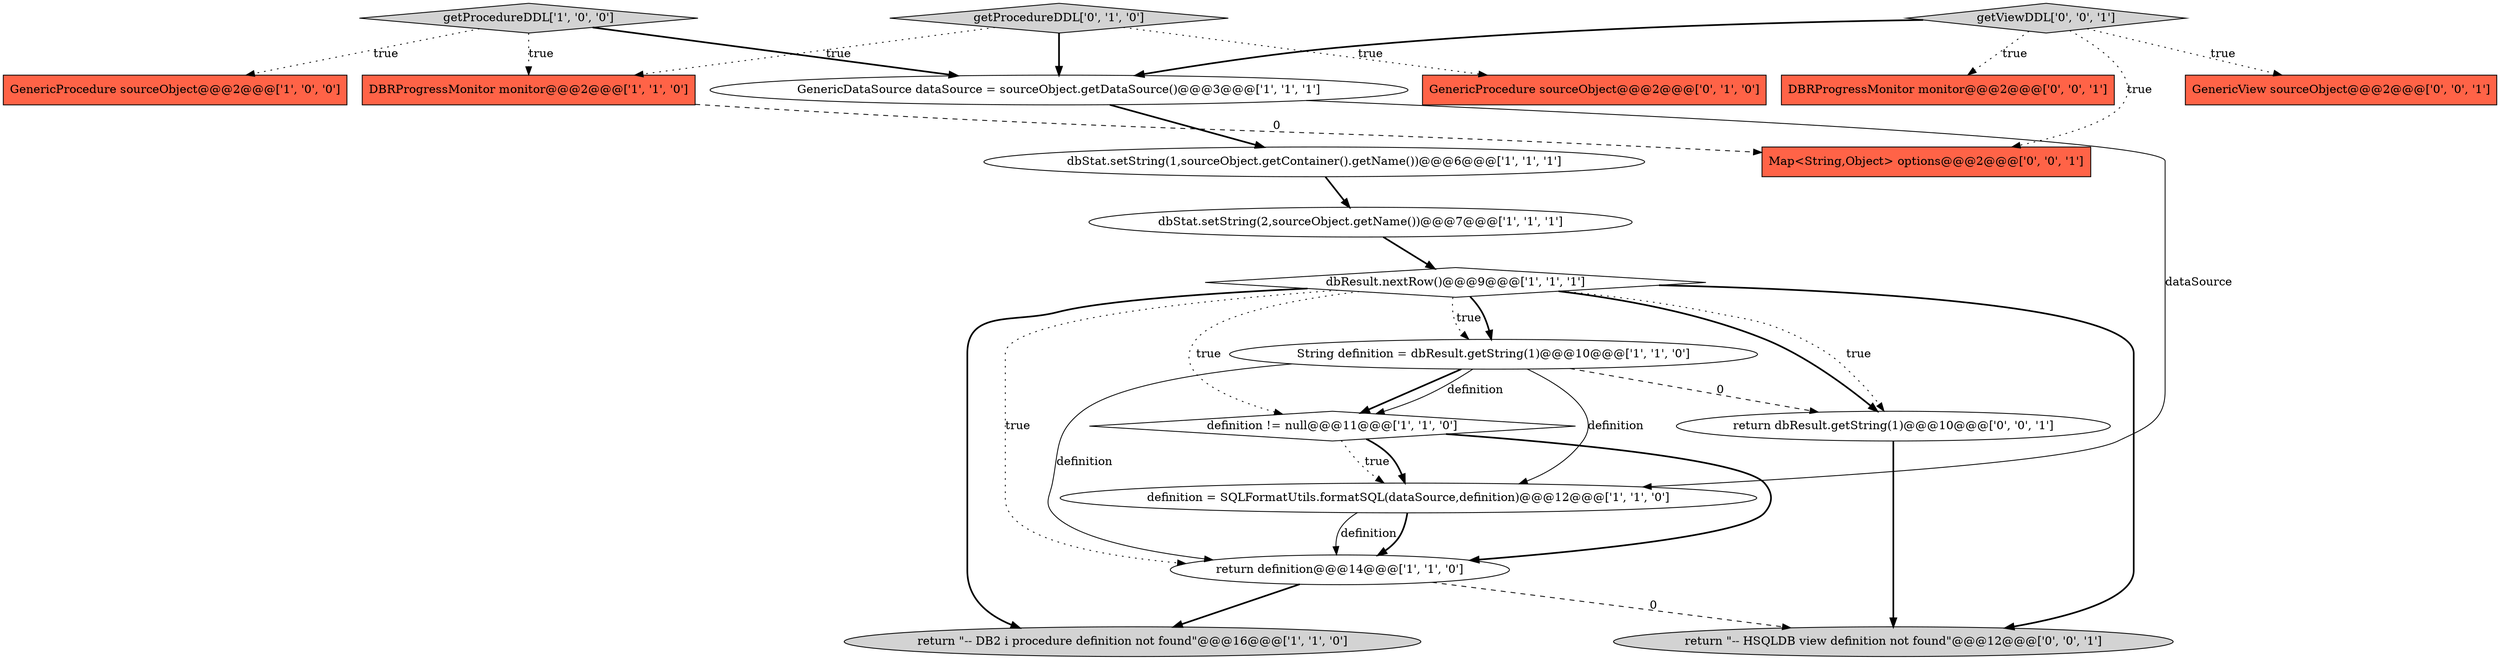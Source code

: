 digraph {
5 [style = filled, label = "return \"-- DB2 i procedure definition not found\"@@@16@@@['1', '1', '0']", fillcolor = lightgray, shape = ellipse image = "AAA0AAABBB1BBB"];
4 [style = filled, label = "GenericDataSource dataSource = sourceObject.getDataSource()@@@3@@@['1', '1', '1']", fillcolor = white, shape = ellipse image = "AAA0AAABBB1BBB"];
11 [style = filled, label = "definition != null@@@11@@@['1', '1', '0']", fillcolor = white, shape = diamond image = "AAA0AAABBB1BBB"];
14 [style = filled, label = "DBRProgressMonitor monitor@@@2@@@['0', '0', '1']", fillcolor = tomato, shape = box image = "AAA0AAABBB3BBB"];
10 [style = filled, label = "DBRProgressMonitor monitor@@@2@@@['1', '1', '0']", fillcolor = tomato, shape = box image = "AAA0AAABBB1BBB"];
9 [style = filled, label = "getProcedureDDL['1', '0', '0']", fillcolor = lightgray, shape = diamond image = "AAA0AAABBB1BBB"];
8 [style = filled, label = "dbResult.nextRow()@@@9@@@['1', '1', '1']", fillcolor = white, shape = diamond image = "AAA0AAABBB1BBB"];
1 [style = filled, label = "dbStat.setString(1,sourceObject.getContainer().getName())@@@6@@@['1', '1', '1']", fillcolor = white, shape = ellipse image = "AAA0AAABBB1BBB"];
7 [style = filled, label = "definition = SQLFormatUtils.formatSQL(dataSource,definition)@@@12@@@['1', '1', '0']", fillcolor = white, shape = ellipse image = "AAA0AAABBB1BBB"];
15 [style = filled, label = "GenericView sourceObject@@@2@@@['0', '0', '1']", fillcolor = tomato, shape = box image = "AAA0AAABBB3BBB"];
0 [style = filled, label = "dbStat.setString(2,sourceObject.getName())@@@7@@@['1', '1', '1']", fillcolor = white, shape = ellipse image = "AAA0AAABBB1BBB"];
19 [style = filled, label = "Map<String,Object> options@@@2@@@['0', '0', '1']", fillcolor = tomato, shape = box image = "AAA0AAABBB3BBB"];
6 [style = filled, label = "String definition = dbResult.getString(1)@@@10@@@['1', '1', '0']", fillcolor = white, shape = ellipse image = "AAA0AAABBB1BBB"];
16 [style = filled, label = "return \"-- HSQLDB view definition not found\"@@@12@@@['0', '0', '1']", fillcolor = lightgray, shape = ellipse image = "AAA0AAABBB3BBB"];
17 [style = filled, label = "return dbResult.getString(1)@@@10@@@['0', '0', '1']", fillcolor = white, shape = ellipse image = "AAA0AAABBB3BBB"];
12 [style = filled, label = "GenericProcedure sourceObject@@@2@@@['0', '1', '0']", fillcolor = tomato, shape = box image = "AAA0AAABBB2BBB"];
18 [style = filled, label = "getViewDDL['0', '0', '1']", fillcolor = lightgray, shape = diamond image = "AAA0AAABBB3BBB"];
3 [style = filled, label = "GenericProcedure sourceObject@@@2@@@['1', '0', '0']", fillcolor = tomato, shape = box image = "AAA0AAABBB1BBB"];
13 [style = filled, label = "getProcedureDDL['0', '1', '0']", fillcolor = lightgray, shape = diamond image = "AAA0AAABBB2BBB"];
2 [style = filled, label = "return definition@@@14@@@['1', '1', '0']", fillcolor = white, shape = ellipse image = "AAA0AAABBB1BBB"];
8->16 [style = bold, label=""];
8->11 [style = dotted, label="true"];
18->15 [style = dotted, label="true"];
13->4 [style = bold, label=""];
8->5 [style = bold, label=""];
9->4 [style = bold, label=""];
2->5 [style = bold, label=""];
6->11 [style = bold, label=""];
4->7 [style = solid, label="dataSource"];
8->6 [style = dotted, label="true"];
6->11 [style = solid, label="definition"];
13->10 [style = dotted, label="true"];
8->2 [style = dotted, label="true"];
11->7 [style = dotted, label="true"];
0->8 [style = bold, label=""];
8->6 [style = bold, label=""];
6->17 [style = dashed, label="0"];
8->17 [style = bold, label=""];
11->2 [style = bold, label=""];
6->2 [style = solid, label="definition"];
4->1 [style = bold, label=""];
9->10 [style = dotted, label="true"];
11->7 [style = bold, label=""];
7->2 [style = solid, label="definition"];
18->14 [style = dotted, label="true"];
2->16 [style = dashed, label="0"];
18->19 [style = dotted, label="true"];
10->19 [style = dashed, label="0"];
9->3 [style = dotted, label="true"];
13->12 [style = dotted, label="true"];
17->16 [style = bold, label=""];
8->17 [style = dotted, label="true"];
6->7 [style = solid, label="definition"];
18->4 [style = bold, label=""];
1->0 [style = bold, label=""];
7->2 [style = bold, label=""];
}
